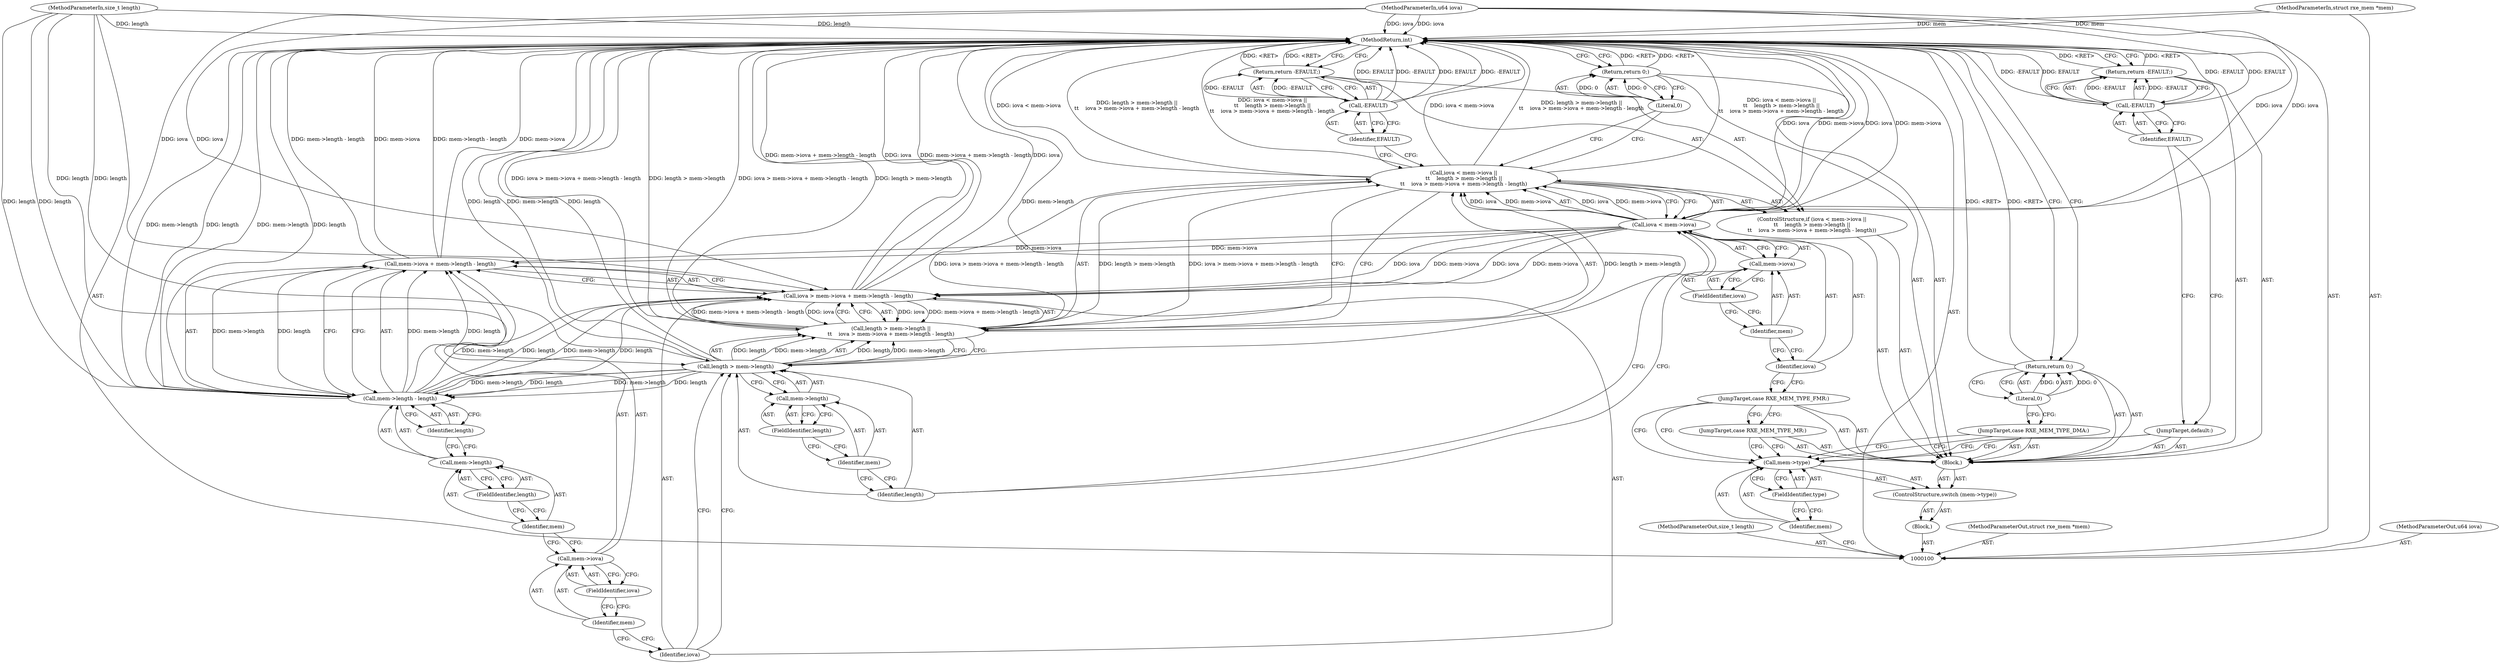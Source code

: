 digraph "0_linux_647bf3d8a8e5777319da92af672289b2a6c4dc66" {
"1000148" [label="(MethodReturn,int)"];
"1000101" [label="(MethodParameterIn,struct rxe_mem *mem)"];
"1000190" [label="(MethodParameterOut,struct rxe_mem *mem)"];
"1000102" [label="(MethodParameterIn,u64 iova)"];
"1000191" [label="(MethodParameterOut,u64 iova)"];
"1000103" [label="(MethodParameterIn,size_t length)"];
"1000192" [label="(MethodParameterOut,size_t length)"];
"1000125" [label="(Call,mem->length)"];
"1000126" [label="(Identifier,mem)"];
"1000127" [label="(FieldIdentifier,length)"];
"1000122" [label="(Call,length > mem->length ||\n\t\t    iova > mem->iova + mem->length - length)"];
"1000123" [label="(Call,length > mem->length)"];
"1000124" [label="(Identifier,length)"];
"1000130" [label="(Call,mem->iova + mem->length - length)"];
"1000131" [label="(Call,mem->iova)"];
"1000132" [label="(Identifier,mem)"];
"1000133" [label="(FieldIdentifier,iova)"];
"1000134" [label="(Call,mem->length - length)"];
"1000135" [label="(Call,mem->length)"];
"1000136" [label="(Identifier,mem)"];
"1000137" [label="(FieldIdentifier,length)"];
"1000138" [label="(Identifier,length)"];
"1000128" [label="(Call,iova > mem->iova + mem->length - length)"];
"1000129" [label="(Identifier,iova)"];
"1000140" [label="(Call,-EFAULT)"];
"1000141" [label="(Identifier,EFAULT)"];
"1000139" [label="(Return,return -EFAULT;)"];
"1000142" [label="(Return,return 0;)"];
"1000143" [label="(Literal,0)"];
"1000144" [label="(JumpTarget,default:)"];
"1000146" [label="(Call,-EFAULT)"];
"1000147" [label="(Identifier,EFAULT)"];
"1000145" [label="(Return,return -EFAULT;)"];
"1000104" [label="(Block,)"];
"1000105" [label="(ControlStructure,switch (mem->type))"];
"1000108" [label="(FieldIdentifier,type)"];
"1000109" [label="(Block,)"];
"1000106" [label="(Call,mem->type)"];
"1000107" [label="(Identifier,mem)"];
"1000110" [label="(JumpTarget,case RXE_MEM_TYPE_DMA:)"];
"1000111" [label="(Return,return 0;)"];
"1000112" [label="(Literal,0)"];
"1000113" [label="(JumpTarget,case RXE_MEM_TYPE_MR:)"];
"1000114" [label="(JumpTarget,case RXE_MEM_TYPE_FMR:)"];
"1000119" [label="(Call,mem->iova)"];
"1000120" [label="(Identifier,mem)"];
"1000121" [label="(FieldIdentifier,iova)"];
"1000115" [label="(ControlStructure,if (iova < mem->iova ||\n\t\t    length > mem->length ||\n\t\t    iova > mem->iova + mem->length - length))"];
"1000116" [label="(Call,iova < mem->iova ||\n\t\t    length > mem->length ||\n\t\t    iova > mem->iova + mem->length - length)"];
"1000117" [label="(Call,iova < mem->iova)"];
"1000118" [label="(Identifier,iova)"];
"1000148" -> "1000100"  [label="AST: "];
"1000148" -> "1000111"  [label="CFG: "];
"1000148" -> "1000139"  [label="CFG: "];
"1000148" -> "1000142"  [label="CFG: "];
"1000148" -> "1000145"  [label="CFG: "];
"1000139" -> "1000148"  [label="DDG: <RET>"];
"1000145" -> "1000148"  [label="DDG: <RET>"];
"1000111" -> "1000148"  [label="DDG: <RET>"];
"1000142" -> "1000148"  [label="DDG: <RET>"];
"1000116" -> "1000148"  [label="DDG: iova < mem->iova"];
"1000116" -> "1000148"  [label="DDG: length > mem->length ||\n\t\t    iova > mem->iova + mem->length - length"];
"1000116" -> "1000148"  [label="DDG: iova < mem->iova ||\n\t\t    length > mem->length ||\n\t\t    iova > mem->iova + mem->length - length"];
"1000128" -> "1000148"  [label="DDG: mem->iova + mem->length - length"];
"1000128" -> "1000148"  [label="DDG: iova"];
"1000123" -> "1000148"  [label="DDG: mem->length"];
"1000123" -> "1000148"  [label="DDG: length"];
"1000140" -> "1000148"  [label="DDG: -EFAULT"];
"1000140" -> "1000148"  [label="DDG: EFAULT"];
"1000117" -> "1000148"  [label="DDG: iova"];
"1000117" -> "1000148"  [label="DDG: mem->iova"];
"1000102" -> "1000148"  [label="DDG: iova"];
"1000146" -> "1000148"  [label="DDG: -EFAULT"];
"1000146" -> "1000148"  [label="DDG: EFAULT"];
"1000122" -> "1000148"  [label="DDG: length > mem->length"];
"1000122" -> "1000148"  [label="DDG: iova > mem->iova + mem->length - length"];
"1000103" -> "1000148"  [label="DDG: length"];
"1000130" -> "1000148"  [label="DDG: mem->length - length"];
"1000130" -> "1000148"  [label="DDG: mem->iova"];
"1000134" -> "1000148"  [label="DDG: mem->length"];
"1000134" -> "1000148"  [label="DDG: length"];
"1000101" -> "1000148"  [label="DDG: mem"];
"1000101" -> "1000100"  [label="AST: "];
"1000101" -> "1000148"  [label="DDG: mem"];
"1000190" -> "1000100"  [label="AST: "];
"1000102" -> "1000100"  [label="AST: "];
"1000102" -> "1000148"  [label="DDG: iova"];
"1000102" -> "1000117"  [label="DDG: iova"];
"1000102" -> "1000128"  [label="DDG: iova"];
"1000191" -> "1000100"  [label="AST: "];
"1000103" -> "1000100"  [label="AST: "];
"1000103" -> "1000148"  [label="DDG: length"];
"1000103" -> "1000123"  [label="DDG: length"];
"1000103" -> "1000134"  [label="DDG: length"];
"1000192" -> "1000100"  [label="AST: "];
"1000125" -> "1000123"  [label="AST: "];
"1000125" -> "1000127"  [label="CFG: "];
"1000126" -> "1000125"  [label="AST: "];
"1000127" -> "1000125"  [label="AST: "];
"1000123" -> "1000125"  [label="CFG: "];
"1000126" -> "1000125"  [label="AST: "];
"1000126" -> "1000124"  [label="CFG: "];
"1000127" -> "1000126"  [label="CFG: "];
"1000127" -> "1000125"  [label="AST: "];
"1000127" -> "1000126"  [label="CFG: "];
"1000125" -> "1000127"  [label="CFG: "];
"1000122" -> "1000116"  [label="AST: "];
"1000122" -> "1000123"  [label="CFG: "];
"1000122" -> "1000128"  [label="CFG: "];
"1000123" -> "1000122"  [label="AST: "];
"1000128" -> "1000122"  [label="AST: "];
"1000116" -> "1000122"  [label="CFG: "];
"1000122" -> "1000148"  [label="DDG: length > mem->length"];
"1000122" -> "1000148"  [label="DDG: iova > mem->iova + mem->length - length"];
"1000122" -> "1000116"  [label="DDG: length > mem->length"];
"1000122" -> "1000116"  [label="DDG: iova > mem->iova + mem->length - length"];
"1000123" -> "1000122"  [label="DDG: length"];
"1000123" -> "1000122"  [label="DDG: mem->length"];
"1000128" -> "1000122"  [label="DDG: iova"];
"1000128" -> "1000122"  [label="DDG: mem->iova + mem->length - length"];
"1000123" -> "1000122"  [label="AST: "];
"1000123" -> "1000125"  [label="CFG: "];
"1000124" -> "1000123"  [label="AST: "];
"1000125" -> "1000123"  [label="AST: "];
"1000129" -> "1000123"  [label="CFG: "];
"1000122" -> "1000123"  [label="CFG: "];
"1000123" -> "1000148"  [label="DDG: mem->length"];
"1000123" -> "1000148"  [label="DDG: length"];
"1000123" -> "1000122"  [label="DDG: length"];
"1000123" -> "1000122"  [label="DDG: mem->length"];
"1000103" -> "1000123"  [label="DDG: length"];
"1000123" -> "1000134"  [label="DDG: mem->length"];
"1000123" -> "1000134"  [label="DDG: length"];
"1000124" -> "1000123"  [label="AST: "];
"1000124" -> "1000117"  [label="CFG: "];
"1000126" -> "1000124"  [label="CFG: "];
"1000130" -> "1000128"  [label="AST: "];
"1000130" -> "1000134"  [label="CFG: "];
"1000131" -> "1000130"  [label="AST: "];
"1000134" -> "1000130"  [label="AST: "];
"1000128" -> "1000130"  [label="CFG: "];
"1000130" -> "1000148"  [label="DDG: mem->length - length"];
"1000130" -> "1000148"  [label="DDG: mem->iova"];
"1000117" -> "1000130"  [label="DDG: mem->iova"];
"1000134" -> "1000130"  [label="DDG: mem->length"];
"1000134" -> "1000130"  [label="DDG: length"];
"1000131" -> "1000130"  [label="AST: "];
"1000131" -> "1000133"  [label="CFG: "];
"1000132" -> "1000131"  [label="AST: "];
"1000133" -> "1000131"  [label="AST: "];
"1000136" -> "1000131"  [label="CFG: "];
"1000132" -> "1000131"  [label="AST: "];
"1000132" -> "1000129"  [label="CFG: "];
"1000133" -> "1000132"  [label="CFG: "];
"1000133" -> "1000131"  [label="AST: "];
"1000133" -> "1000132"  [label="CFG: "];
"1000131" -> "1000133"  [label="CFG: "];
"1000134" -> "1000130"  [label="AST: "];
"1000134" -> "1000138"  [label="CFG: "];
"1000135" -> "1000134"  [label="AST: "];
"1000138" -> "1000134"  [label="AST: "];
"1000130" -> "1000134"  [label="CFG: "];
"1000134" -> "1000148"  [label="DDG: mem->length"];
"1000134" -> "1000148"  [label="DDG: length"];
"1000134" -> "1000128"  [label="DDG: mem->length"];
"1000134" -> "1000128"  [label="DDG: length"];
"1000134" -> "1000130"  [label="DDG: mem->length"];
"1000134" -> "1000130"  [label="DDG: length"];
"1000123" -> "1000134"  [label="DDG: mem->length"];
"1000123" -> "1000134"  [label="DDG: length"];
"1000103" -> "1000134"  [label="DDG: length"];
"1000135" -> "1000134"  [label="AST: "];
"1000135" -> "1000137"  [label="CFG: "];
"1000136" -> "1000135"  [label="AST: "];
"1000137" -> "1000135"  [label="AST: "];
"1000138" -> "1000135"  [label="CFG: "];
"1000136" -> "1000135"  [label="AST: "];
"1000136" -> "1000131"  [label="CFG: "];
"1000137" -> "1000136"  [label="CFG: "];
"1000137" -> "1000135"  [label="AST: "];
"1000137" -> "1000136"  [label="CFG: "];
"1000135" -> "1000137"  [label="CFG: "];
"1000138" -> "1000134"  [label="AST: "];
"1000138" -> "1000135"  [label="CFG: "];
"1000134" -> "1000138"  [label="CFG: "];
"1000128" -> "1000122"  [label="AST: "];
"1000128" -> "1000130"  [label="CFG: "];
"1000129" -> "1000128"  [label="AST: "];
"1000130" -> "1000128"  [label="AST: "];
"1000122" -> "1000128"  [label="CFG: "];
"1000128" -> "1000148"  [label="DDG: mem->iova + mem->length - length"];
"1000128" -> "1000148"  [label="DDG: iova"];
"1000128" -> "1000122"  [label="DDG: iova"];
"1000128" -> "1000122"  [label="DDG: mem->iova + mem->length - length"];
"1000117" -> "1000128"  [label="DDG: iova"];
"1000117" -> "1000128"  [label="DDG: mem->iova"];
"1000102" -> "1000128"  [label="DDG: iova"];
"1000134" -> "1000128"  [label="DDG: mem->length"];
"1000134" -> "1000128"  [label="DDG: length"];
"1000129" -> "1000128"  [label="AST: "];
"1000129" -> "1000123"  [label="CFG: "];
"1000132" -> "1000129"  [label="CFG: "];
"1000140" -> "1000139"  [label="AST: "];
"1000140" -> "1000141"  [label="CFG: "];
"1000141" -> "1000140"  [label="AST: "];
"1000139" -> "1000140"  [label="CFG: "];
"1000140" -> "1000148"  [label="DDG: -EFAULT"];
"1000140" -> "1000148"  [label="DDG: EFAULT"];
"1000140" -> "1000139"  [label="DDG: -EFAULT"];
"1000141" -> "1000140"  [label="AST: "];
"1000141" -> "1000116"  [label="CFG: "];
"1000140" -> "1000141"  [label="CFG: "];
"1000139" -> "1000115"  [label="AST: "];
"1000139" -> "1000140"  [label="CFG: "];
"1000140" -> "1000139"  [label="AST: "];
"1000148" -> "1000139"  [label="CFG: "];
"1000139" -> "1000148"  [label="DDG: <RET>"];
"1000140" -> "1000139"  [label="DDG: -EFAULT"];
"1000142" -> "1000109"  [label="AST: "];
"1000142" -> "1000143"  [label="CFG: "];
"1000143" -> "1000142"  [label="AST: "];
"1000148" -> "1000142"  [label="CFG: "];
"1000142" -> "1000148"  [label="DDG: <RET>"];
"1000143" -> "1000142"  [label="DDG: 0"];
"1000143" -> "1000142"  [label="AST: "];
"1000143" -> "1000116"  [label="CFG: "];
"1000142" -> "1000143"  [label="CFG: "];
"1000143" -> "1000142"  [label="DDG: 0"];
"1000144" -> "1000109"  [label="AST: "];
"1000144" -> "1000106"  [label="CFG: "];
"1000147" -> "1000144"  [label="CFG: "];
"1000146" -> "1000145"  [label="AST: "];
"1000146" -> "1000147"  [label="CFG: "];
"1000147" -> "1000146"  [label="AST: "];
"1000145" -> "1000146"  [label="CFG: "];
"1000146" -> "1000148"  [label="DDG: -EFAULT"];
"1000146" -> "1000148"  [label="DDG: EFAULT"];
"1000146" -> "1000145"  [label="DDG: -EFAULT"];
"1000147" -> "1000146"  [label="AST: "];
"1000147" -> "1000144"  [label="CFG: "];
"1000146" -> "1000147"  [label="CFG: "];
"1000145" -> "1000109"  [label="AST: "];
"1000145" -> "1000146"  [label="CFG: "];
"1000146" -> "1000145"  [label="AST: "];
"1000148" -> "1000145"  [label="CFG: "];
"1000145" -> "1000148"  [label="DDG: <RET>"];
"1000146" -> "1000145"  [label="DDG: -EFAULT"];
"1000104" -> "1000100"  [label="AST: "];
"1000105" -> "1000104"  [label="AST: "];
"1000105" -> "1000104"  [label="AST: "];
"1000106" -> "1000105"  [label="AST: "];
"1000109" -> "1000105"  [label="AST: "];
"1000108" -> "1000106"  [label="AST: "];
"1000108" -> "1000107"  [label="CFG: "];
"1000106" -> "1000108"  [label="CFG: "];
"1000109" -> "1000105"  [label="AST: "];
"1000110" -> "1000109"  [label="AST: "];
"1000111" -> "1000109"  [label="AST: "];
"1000113" -> "1000109"  [label="AST: "];
"1000114" -> "1000109"  [label="AST: "];
"1000115" -> "1000109"  [label="AST: "];
"1000142" -> "1000109"  [label="AST: "];
"1000144" -> "1000109"  [label="AST: "];
"1000145" -> "1000109"  [label="AST: "];
"1000106" -> "1000105"  [label="AST: "];
"1000106" -> "1000108"  [label="CFG: "];
"1000107" -> "1000106"  [label="AST: "];
"1000108" -> "1000106"  [label="AST: "];
"1000110" -> "1000106"  [label="CFG: "];
"1000113" -> "1000106"  [label="CFG: "];
"1000114" -> "1000106"  [label="CFG: "];
"1000144" -> "1000106"  [label="CFG: "];
"1000107" -> "1000106"  [label="AST: "];
"1000107" -> "1000100"  [label="CFG: "];
"1000108" -> "1000107"  [label="CFG: "];
"1000110" -> "1000109"  [label="AST: "];
"1000110" -> "1000106"  [label="CFG: "];
"1000112" -> "1000110"  [label="CFG: "];
"1000111" -> "1000109"  [label="AST: "];
"1000111" -> "1000112"  [label="CFG: "];
"1000112" -> "1000111"  [label="AST: "];
"1000148" -> "1000111"  [label="CFG: "];
"1000111" -> "1000148"  [label="DDG: <RET>"];
"1000112" -> "1000111"  [label="DDG: 0"];
"1000112" -> "1000111"  [label="AST: "];
"1000112" -> "1000110"  [label="CFG: "];
"1000111" -> "1000112"  [label="CFG: "];
"1000112" -> "1000111"  [label="DDG: 0"];
"1000113" -> "1000109"  [label="AST: "];
"1000113" -> "1000106"  [label="CFG: "];
"1000114" -> "1000113"  [label="CFG: "];
"1000114" -> "1000109"  [label="AST: "];
"1000114" -> "1000106"  [label="CFG: "];
"1000114" -> "1000113"  [label="CFG: "];
"1000118" -> "1000114"  [label="CFG: "];
"1000119" -> "1000117"  [label="AST: "];
"1000119" -> "1000121"  [label="CFG: "];
"1000120" -> "1000119"  [label="AST: "];
"1000121" -> "1000119"  [label="AST: "];
"1000117" -> "1000119"  [label="CFG: "];
"1000120" -> "1000119"  [label="AST: "];
"1000120" -> "1000118"  [label="CFG: "];
"1000121" -> "1000120"  [label="CFG: "];
"1000121" -> "1000119"  [label="AST: "];
"1000121" -> "1000120"  [label="CFG: "];
"1000119" -> "1000121"  [label="CFG: "];
"1000115" -> "1000109"  [label="AST: "];
"1000116" -> "1000115"  [label="AST: "];
"1000139" -> "1000115"  [label="AST: "];
"1000116" -> "1000115"  [label="AST: "];
"1000116" -> "1000117"  [label="CFG: "];
"1000116" -> "1000122"  [label="CFG: "];
"1000117" -> "1000116"  [label="AST: "];
"1000122" -> "1000116"  [label="AST: "];
"1000141" -> "1000116"  [label="CFG: "];
"1000143" -> "1000116"  [label="CFG: "];
"1000116" -> "1000148"  [label="DDG: iova < mem->iova"];
"1000116" -> "1000148"  [label="DDG: length > mem->length ||\n\t\t    iova > mem->iova + mem->length - length"];
"1000116" -> "1000148"  [label="DDG: iova < mem->iova ||\n\t\t    length > mem->length ||\n\t\t    iova > mem->iova + mem->length - length"];
"1000117" -> "1000116"  [label="DDG: iova"];
"1000117" -> "1000116"  [label="DDG: mem->iova"];
"1000122" -> "1000116"  [label="DDG: length > mem->length"];
"1000122" -> "1000116"  [label="DDG: iova > mem->iova + mem->length - length"];
"1000117" -> "1000116"  [label="AST: "];
"1000117" -> "1000119"  [label="CFG: "];
"1000118" -> "1000117"  [label="AST: "];
"1000119" -> "1000117"  [label="AST: "];
"1000124" -> "1000117"  [label="CFG: "];
"1000116" -> "1000117"  [label="CFG: "];
"1000117" -> "1000148"  [label="DDG: iova"];
"1000117" -> "1000148"  [label="DDG: mem->iova"];
"1000117" -> "1000116"  [label="DDG: iova"];
"1000117" -> "1000116"  [label="DDG: mem->iova"];
"1000102" -> "1000117"  [label="DDG: iova"];
"1000117" -> "1000128"  [label="DDG: iova"];
"1000117" -> "1000128"  [label="DDG: mem->iova"];
"1000117" -> "1000130"  [label="DDG: mem->iova"];
"1000118" -> "1000117"  [label="AST: "];
"1000118" -> "1000114"  [label="CFG: "];
"1000120" -> "1000118"  [label="CFG: "];
}
